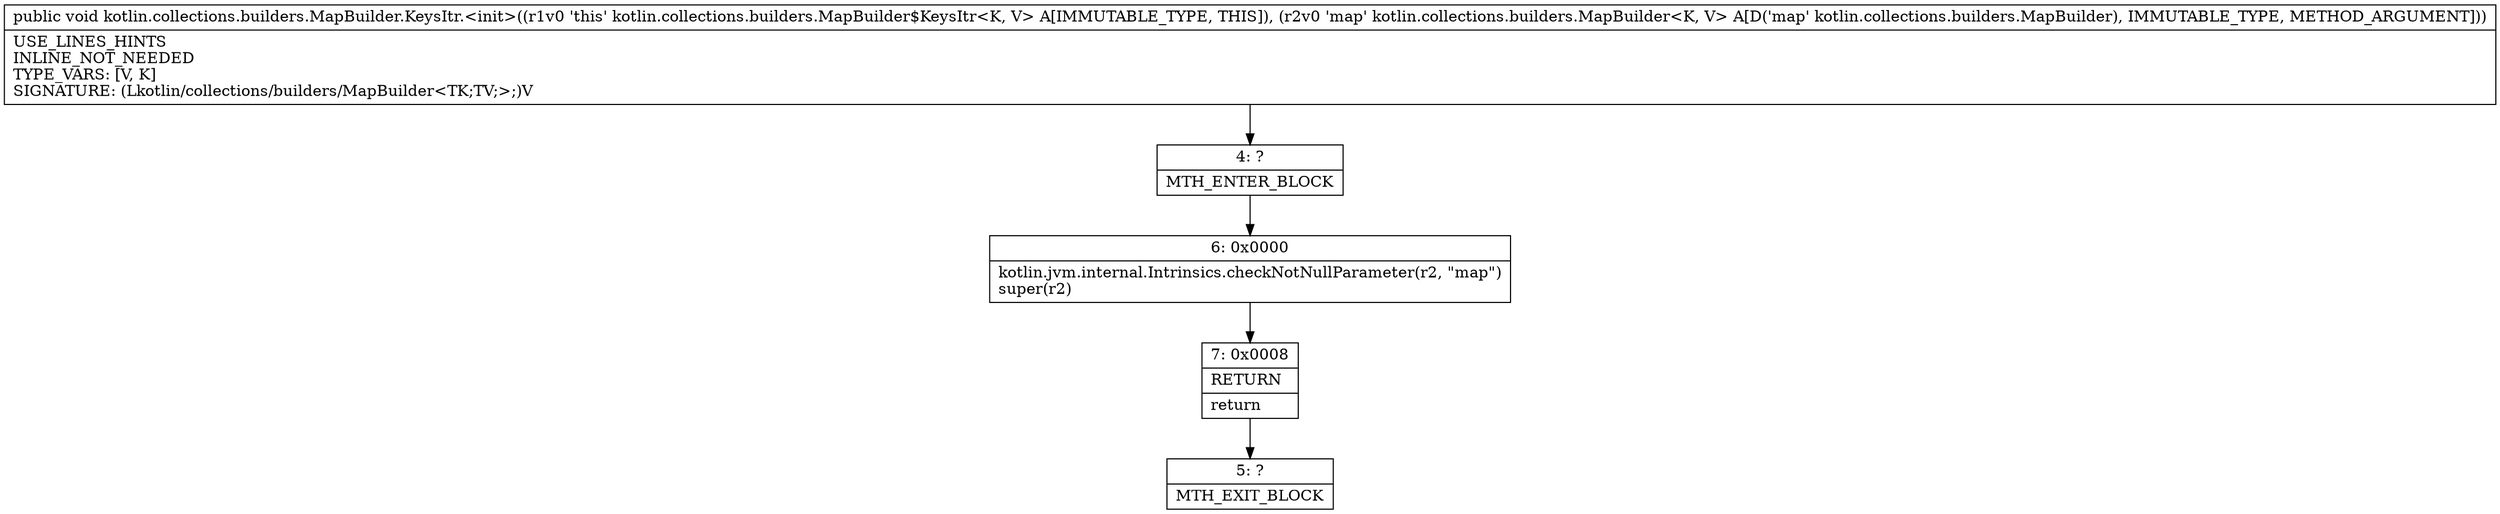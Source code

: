 digraph "CFG forkotlin.collections.builders.MapBuilder.KeysItr.\<init\>(Lkotlin\/collections\/builders\/MapBuilder;)V" {
Node_4 [shape=record,label="{4\:\ ?|MTH_ENTER_BLOCK\l}"];
Node_6 [shape=record,label="{6\:\ 0x0000|kotlin.jvm.internal.Intrinsics.checkNotNullParameter(r2, \"map\")\lsuper(r2)\l}"];
Node_7 [shape=record,label="{7\:\ 0x0008|RETURN\l|return\l}"];
Node_5 [shape=record,label="{5\:\ ?|MTH_EXIT_BLOCK\l}"];
MethodNode[shape=record,label="{public void kotlin.collections.builders.MapBuilder.KeysItr.\<init\>((r1v0 'this' kotlin.collections.builders.MapBuilder$KeysItr\<K, V\> A[IMMUTABLE_TYPE, THIS]), (r2v0 'map' kotlin.collections.builders.MapBuilder\<K, V\> A[D('map' kotlin.collections.builders.MapBuilder), IMMUTABLE_TYPE, METHOD_ARGUMENT]))  | USE_LINES_HINTS\lINLINE_NOT_NEEDED\lTYPE_VARS: [V, K]\lSIGNATURE: (Lkotlin\/collections\/builders\/MapBuilder\<TK;TV;\>;)V\l}"];
MethodNode -> Node_4;Node_4 -> Node_6;
Node_6 -> Node_7;
Node_7 -> Node_5;
}

